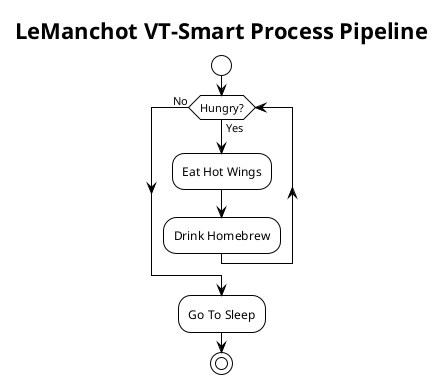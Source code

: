 
@startuml

!theme plain

title LeManchot VT-Smart Process Pipeline

start

while (Hungry?)  is (Yes)
  :Eat Hot Wings;
  :Drink Homebrew;
endwhile (No)

:Go To Sleep;

stop

@enduml